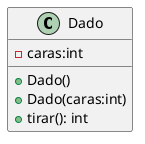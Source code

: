 @startuml
    class Dado {
        - caras:int
        + Dado()
        + Dado(caras:int)
        + tirar(): int
    }
@enduml